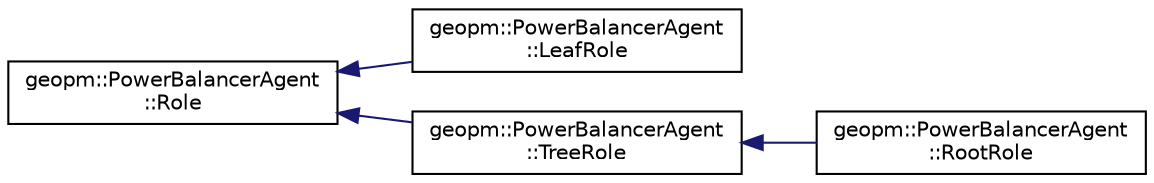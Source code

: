 digraph "Graphical Class Hierarchy"
{
 // LATEX_PDF_SIZE
  edge [fontname="Helvetica",fontsize="10",labelfontname="Helvetica",labelfontsize="10"];
  node [fontname="Helvetica",fontsize="10",shape=record];
  rankdir="LR";
  Node0 [label="geopm::PowerBalancerAgent\l::Role",height=0.2,width=0.4,color="black", fillcolor="white", style="filled",URL="$classgeopm_1_1_power_balancer_agent_1_1_role.html",tooltip=" "];
  Node0 -> Node1 [dir="back",color="midnightblue",fontsize="10",style="solid",fontname="Helvetica"];
  Node1 [label="geopm::PowerBalancerAgent\l::LeafRole",height=0.2,width=0.4,color="black", fillcolor="white", style="filled",URL="$classgeopm_1_1_power_balancer_agent_1_1_leaf_role.html",tooltip=" "];
  Node0 -> Node2 [dir="back",color="midnightblue",fontsize="10",style="solid",fontname="Helvetica"];
  Node2 [label="geopm::PowerBalancerAgent\l::TreeRole",height=0.2,width=0.4,color="black", fillcolor="white", style="filled",URL="$classgeopm_1_1_power_balancer_agent_1_1_tree_role.html",tooltip=" "];
  Node2 -> Node3 [dir="back",color="midnightblue",fontsize="10",style="solid",fontname="Helvetica"];
  Node3 [label="geopm::PowerBalancerAgent\l::RootRole",height=0.2,width=0.4,color="black", fillcolor="white", style="filled",URL="$classgeopm_1_1_power_balancer_agent_1_1_root_role.html",tooltip=" "];
}
